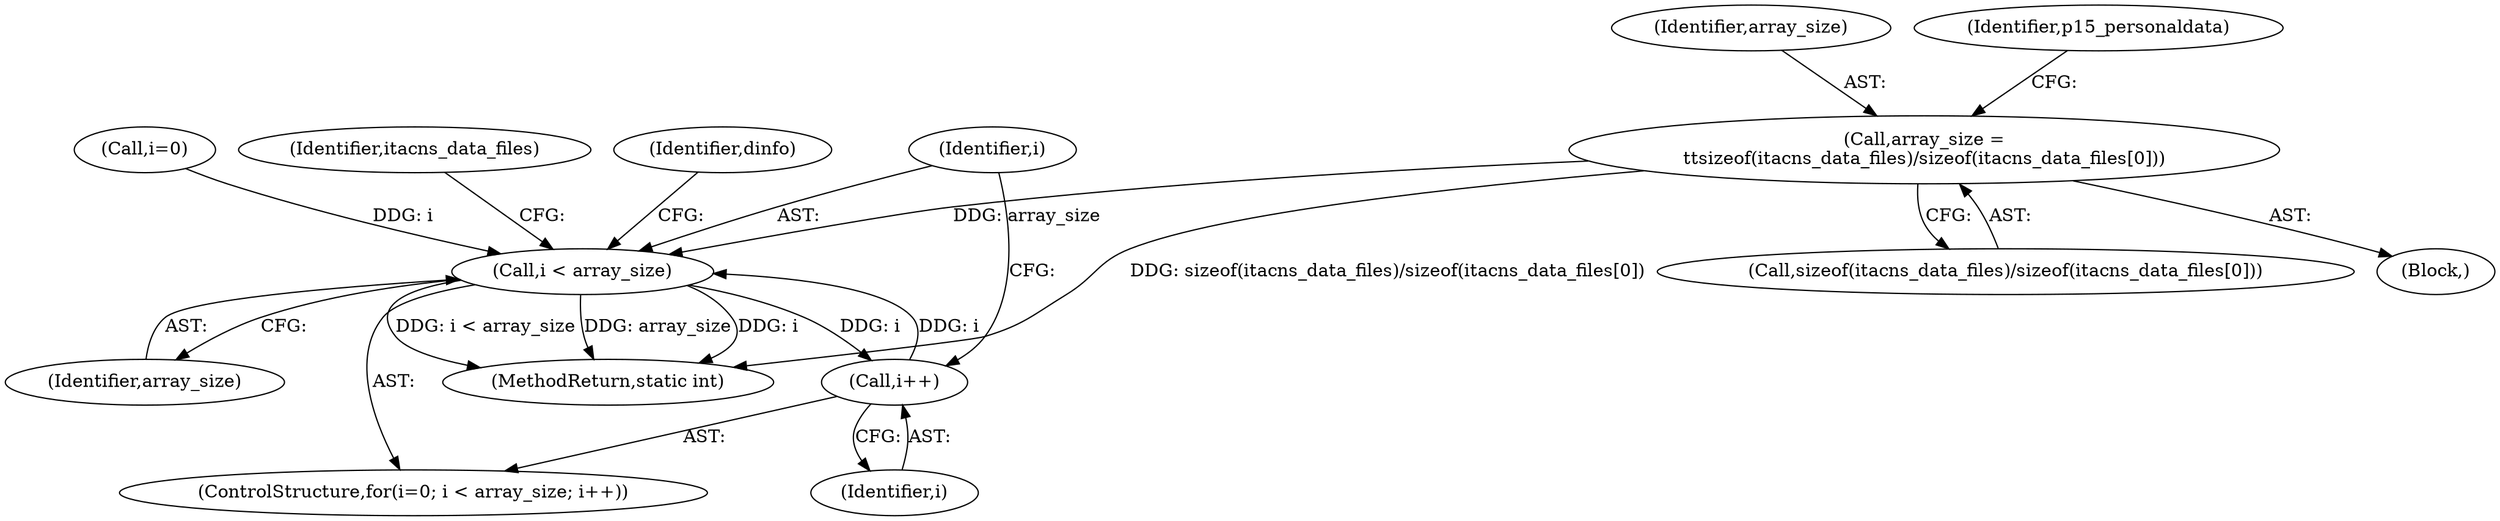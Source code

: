 digraph "0_OpenSC_8fe377e93b4b56060e5bbfb6f3142ceaeca744fa_19@API" {
"1000106" [label="(Call,array_size =\n\t\tsizeof(itacns_data_files)/sizeof(itacns_data_files[0]))"];
"1000128" [label="(Call,i < array_size)"];
"1000131" [label="(Call,i++)"];
"1000108" [label="(Call,sizeof(itacns_data_files)/sizeof(itacns_data_files[0]))"];
"1000107" [label="(Identifier,array_size)"];
"1000131" [label="(Call,i++)"];
"1000130" [label="(Identifier,array_size)"];
"1000128" [label="(Call,i < array_size)"];
"1000119" [label="(Identifier,p15_personaldata)"];
"1000125" [label="(Call,i=0)"];
"1000124" [label="(ControlStructure,for(i=0; i < array_size; i++))"];
"1000352" [label="(MethodReturn,static int)"];
"1000104" [label="(Block,)"];
"1000106" [label="(Call,array_size =\n\t\tsizeof(itacns_data_files)/sizeof(itacns_data_files[0]))"];
"1000141" [label="(Identifier,itacns_data_files)"];
"1000222" [label="(Identifier,dinfo)"];
"1000132" [label="(Identifier,i)"];
"1000129" [label="(Identifier,i)"];
"1000106" -> "1000104"  [label="AST: "];
"1000106" -> "1000108"  [label="CFG: "];
"1000107" -> "1000106"  [label="AST: "];
"1000108" -> "1000106"  [label="AST: "];
"1000119" -> "1000106"  [label="CFG: "];
"1000106" -> "1000352"  [label="DDG: sizeof(itacns_data_files)/sizeof(itacns_data_files[0])"];
"1000106" -> "1000128"  [label="DDG: array_size"];
"1000128" -> "1000124"  [label="AST: "];
"1000128" -> "1000130"  [label="CFG: "];
"1000129" -> "1000128"  [label="AST: "];
"1000130" -> "1000128"  [label="AST: "];
"1000141" -> "1000128"  [label="CFG: "];
"1000222" -> "1000128"  [label="CFG: "];
"1000128" -> "1000352"  [label="DDG: array_size"];
"1000128" -> "1000352"  [label="DDG: i"];
"1000128" -> "1000352"  [label="DDG: i < array_size"];
"1000125" -> "1000128"  [label="DDG: i"];
"1000131" -> "1000128"  [label="DDG: i"];
"1000128" -> "1000131"  [label="DDG: i"];
"1000131" -> "1000124"  [label="AST: "];
"1000131" -> "1000132"  [label="CFG: "];
"1000132" -> "1000131"  [label="AST: "];
"1000129" -> "1000131"  [label="CFG: "];
}
